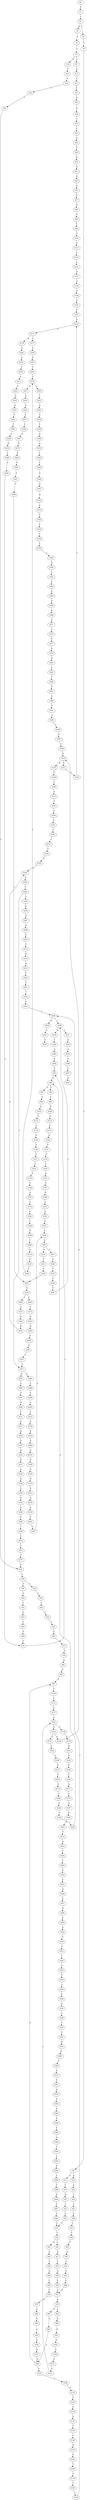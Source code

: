 strict digraph  {
	S0 -> S1 [ label = C ];
	S1 -> S2 [ label = C ];
	S2 -> S3 [ label = A ];
	S2 -> S4 [ label = T ];
	S3 -> S5 [ label = T ];
	S4 -> S6 [ label = T ];
	S5 -> S7 [ label = C ];
	S6 -> S8 [ label = C ];
	S7 -> S9 [ label = T ];
	S7 -> S10 [ label = G ];
	S8 -> S11 [ label = C ];
	S8 -> S12 [ label = G ];
	S9 -> S13 [ label = G ];
	S10 -> S14 [ label = T ];
	S11 -> S15 [ label = T ];
	S12 -> S16 [ label = A ];
	S13 -> S17 [ label = C ];
	S14 -> S18 [ label = C ];
	S15 -> S19 [ label = G ];
	S16 -> S20 [ label = T ];
	S17 -> S21 [ label = C ];
	S18 -> S22 [ label = C ];
	S19 -> S23 [ label = T ];
	S20 -> S24 [ label = C ];
	S21 -> S25 [ label = A ];
	S22 -> S26 [ label = T ];
	S23 -> S27 [ label = C ];
	S24 -> S28 [ label = G ];
	S25 -> S29 [ label = G ];
	S26 -> S30 [ label = C ];
	S27 -> S31 [ label = C ];
	S28 -> S32 [ label = T ];
	S29 -> S33 [ label = T ];
	S30 -> S34 [ label = T ];
	S31 -> S35 [ label = T ];
	S32 -> S36 [ label = T ];
	S33 -> S37 [ label = C ];
	S34 -> S38 [ label = T ];
	S34 -> S39 [ label = G ];
	S35 -> S40 [ label = A ];
	S35 -> S41 [ label = T ];
	S36 -> S42 [ label = T ];
	S37 -> S43 [ label = G ];
	S38 -> S44 [ label = C ];
	S39 -> S45 [ label = T ];
	S40 -> S46 [ label = C ];
	S41 -> S47 [ label = G ];
	S42 -> S48 [ label = G ];
	S43 -> S49 [ label = T ];
	S44 -> S50 [ label = T ];
	S45 -> S51 [ label = C ];
	S46 -> S52 [ label = T ];
	S47 -> S53 [ label = T ];
	S48 -> S54 [ label = T ];
	S49 -> S55 [ label = A ];
	S50 -> S56 [ label = C ];
	S51 -> S57 [ label = G ];
	S52 -> S58 [ label = A ];
	S53 -> S59 [ label = A ];
	S54 -> S60 [ label = A ];
	S55 -> S61 [ label = A ];
	S56 -> S62 [ label = G ];
	S57 -> S63 [ label = T ];
	S58 -> S64 [ label = C ];
	S59 -> S65 [ label = G ];
	S60 -> S66 [ label = G ];
	S61 -> S67 [ label = G ];
	S62 -> S68 [ label = G ];
	S63 -> S69 [ label = G ];
	S64 -> S70 [ label = C ];
	S65 -> S71 [ label = G ];
	S66 -> S71 [ label = G ];
	S67 -> S72 [ label = A ];
	S68 -> S73 [ label = A ];
	S69 -> S74 [ label = G ];
	S70 -> S75 [ label = A ];
	S71 -> S76 [ label = A ];
	S72 -> S77 [ label = C ];
	S73 -> S78 [ label = G ];
	S74 -> S79 [ label = T ];
	S75 -> S80 [ label = G ];
	S76 -> S81 [ label = G ];
	S76 -> S82 [ label = A ];
	S77 -> S83 [ label = G ];
	S78 -> S84 [ label = A ];
	S79 -> S85 [ label = A ];
	S80 -> S86 [ label = G ];
	S81 -> S87 [ label = A ];
	S82 -> S88 [ label = A ];
	S83 -> S89 [ label = G ];
	S84 -> S90 [ label = G ];
	S85 -> S91 [ label = T ];
	S85 -> S92 [ label = C ];
	S86 -> S93 [ label = A ];
	S87 -> S94 [ label = G ];
	S88 -> S95 [ label = G ];
	S89 -> S96 [ label = C ];
	S90 -> S97 [ label = G ];
	S91 -> S98 [ label = G ];
	S92 -> S99 [ label = C ];
	S93 -> S100 [ label = G ];
	S94 -> S101 [ label = T ];
	S94 -> S97 [ label = G ];
	S95 -> S102 [ label = G ];
	S96 -> S103 [ label = T ];
	S97 -> S104 [ label = T ];
	S98 -> S105 [ label = A ];
	S99 -> S106 [ label = G ];
	S100 -> S107 [ label = A ];
	S101 -> S108 [ label = C ];
	S102 -> S109 [ label = T ];
	S103 -> S110 [ label = C ];
	S104 -> S111 [ label = C ];
	S105 -> S112 [ label = G ];
	S106 -> S113 [ label = G ];
	S107 -> S94 [ label = G ];
	S108 -> S114 [ label = A ];
	S109 -> S115 [ label = C ];
	S110 -> S116 [ label = T ];
	S111 -> S117 [ label = C ];
	S112 -> S118 [ label = C ];
	S113 -> S119 [ label = T ];
	S114 -> S120 [ label = G ];
	S115 -> S121 [ label = C ];
	S116 -> S122 [ label = C ];
	S117 -> S123 [ label = C ];
	S118 -> S124 [ label = G ];
	S119 -> S125 [ label = G ];
	S120 -> S126 [ label = G ];
	S121 -> S123 [ label = C ];
	S122 -> S127 [ label = G ];
	S123 -> S128 [ label = A ];
	S123 -> S129 [ label = G ];
	S124 -> S130 [ label = G ];
	S125 -> S131 [ label = G ];
	S126 -> S132 [ label = A ];
	S127 -> S133 [ label = A ];
	S128 -> S134 [ label = G ];
	S129 -> S135 [ label = G ];
	S129 -> S136 [ label = A ];
	S130 -> S137 [ label = T ];
	S131 -> S138 [ label = T ];
	S132 -> S139 [ label = C ];
	S133 -> S140 [ label = A ];
	S134 -> S141 [ label = A ];
	S135 -> S142 [ label = A ];
	S136 -> S143 [ label = A ];
	S137 -> S144 [ label = C ];
	S138 -> S145 [ label = T ];
	S139 -> S146 [ label = C ];
	S140 -> S147 [ label = G ];
	S141 -> S148 [ label = G ];
	S142 -> S149 [ label = G ];
	S143 -> S150 [ label = A ];
	S143 -> S151 [ label = G ];
	S144 -> S152 [ label = G ];
	S145 -> S153 [ label = A ];
	S146 -> S154 [ label = A ];
	S147 -> S155 [ label = T ];
	S148 -> S156 [ label = C ];
	S149 -> S157 [ label = G ];
	S150 -> S158 [ label = G ];
	S151 -> S159 [ label = T ];
	S152 -> S160 [ label = C ];
	S153 -> S161 [ label = G ];
	S154 -> S162 [ label = G ];
	S155 -> S163 [ label = C ];
	S156 -> S164 [ label = C ];
	S157 -> S165 [ label = C ];
	S158 -> S166 [ label = T ];
	S159 -> S163 [ label = C ];
	S160 -> S167 [ label = A ];
	S161 -> S168 [ label = A ];
	S162 -> S169 [ label = T ];
	S163 -> S170 [ label = G ];
	S164 -> S171 [ label = A ];
	S165 -> S172 [ label = G ];
	S166 -> S173 [ label = G ];
	S167 -> S174 [ label = C ];
	S168 -> S175 [ label = A ];
	S169 -> S176 [ label = C ];
	S170 -> S177 [ label = C ];
	S170 -> S178 [ label = A ];
	S171 -> S179 [ label = C ];
	S172 -> S180 [ label = T ];
	S173 -> S181 [ label = T ];
	S174 -> S182 [ label = G ];
	S175 -> S183 [ label = G ];
	S176 -> S184 [ label = T ];
	S177 -> S185 [ label = G ];
	S178 -> S186 [ label = G ];
	S179 -> S187 [ label = G ];
	S180 -> S188 [ label = G ];
	S181 -> S189 [ label = C ];
	S182 -> S190 [ label = C ];
	S183 -> S191 [ label = G ];
	S184 -> S192 [ label = C ];
	S185 -> S193 [ label = G ];
	S186 -> S194 [ label = G ];
	S187 -> S195 [ label = G ];
	S188 -> S196 [ label = G ];
	S189 -> S197 [ label = G ];
	S190 -> S198 [ label = G ];
	S191 -> S199 [ label = G ];
	S192 -> S200 [ label = T ];
	S193 -> S201 [ label = C ];
	S194 -> S202 [ label = T ];
	S195 -> S203 [ label = T ];
	S196 -> S204 [ label = T ];
	S197 -> S205 [ label = T ];
	S198 -> S206 [ label = C ];
	S199 -> S207 [ label = G ];
	S200 -> S208 [ label = C ];
	S200 -> S209 [ label = G ];
	S201 -> S210 [ label = T ];
	S202 -> S211 [ label = A ];
	S203 -> S212 [ label = T ];
	S204 -> S85 [ label = A ];
	S205 -> S213 [ label = C ];
	S206 -> S214 [ label = G ];
	S207 -> S215 [ label = T ];
	S207 -> S216 [ label = G ];
	S208 -> S217 [ label = T ];
	S208 -> S218 [ label = G ];
	S209 -> S219 [ label = T ];
	S210 -> S220 [ label = A ];
	S210 -> S221 [ label = G ];
	S211 -> S222 [ label = T ];
	S212 -> S223 [ label = A ];
	S213 -> S224 [ label = G ];
	S214 -> S225 [ label = G ];
	S215 -> S226 [ label = C ];
	S216 -> S227 [ label = T ];
	S217 -> S228 [ label = G ];
	S218 -> S229 [ label = T ];
	S219 -> S230 [ label = A ];
	S220 -> S231 [ label = T ];
	S221 -> S232 [ label = G ];
	S222 -> S233 [ label = A ];
	S223 -> S234 [ label = C ];
	S224 -> S235 [ label = G ];
	S225 -> S236 [ label = C ];
	S226 -> S237 [ label = T ];
	S227 -> S238 [ label = C ];
	S228 -> S239 [ label = A ];
	S229 -> S240 [ label = G ];
	S231 -> S241 [ label = A ];
	S232 -> S242 [ label = A ];
	S233 -> S243 [ label = A ];
	S234 -> S244 [ label = T ];
	S235 -> S245 [ label = A ];
	S236 -> S210 [ label = T ];
	S237 -> S246 [ label = C ];
	S238 -> S247 [ label = C ];
	S239 -> S248 [ label = G ];
	S240 -> S249 [ label = G ];
	S241 -> S250 [ label = G ];
	S242 -> S251 [ label = A ];
	S243 -> S252 [ label = G ];
	S244 -> S253 [ label = G ];
	S245 -> S254 [ label = A ];
	S246 -> S255 [ label = T ];
	S247 -> S256 [ label = G ];
	S248 -> S257 [ label = T ];
	S249 -> S79 [ label = T ];
	S250 -> S258 [ label = T ];
	S251 -> S259 [ label = T ];
	S252 -> S260 [ label = T ];
	S253 -> S261 [ label = C ];
	S254 -> S262 [ label = C ];
	S255 -> S208 [ label = C ];
	S256 -> S263 [ label = C ];
	S256 -> S264 [ label = T ];
	S257 -> S265 [ label = A ];
	S258 -> S266 [ label = A ];
	S259 -> S267 [ label = G ];
	S260 -> S268 [ label = C ];
	S261 -> S269 [ label = A ];
	S262 -> S270 [ label = A ];
	S262 -> S271 [ label = T ];
	S263 -> S272 [ label = C ];
	S264 -> S273 [ label = C ];
	S266 -> S274 [ label = G ];
	S267 -> S275 [ label = G ];
	S268 -> S276 [ label = G ];
	S269 -> S277 [ label = G ];
	S270 -> S278 [ label = G ];
	S271 -> S279 [ label = G ];
	S271 -> S280 [ label = A ];
	S272 -> S281 [ label = G ];
	S273 -> S282 [ label = G ];
	S274 -> S283 [ label = C ];
	S275 -> S284 [ label = G ];
	S276 -> S285 [ label = T ];
	S277 -> S286 [ label = A ];
	S278 -> S287 [ label = G ];
	S279 -> S288 [ label = C ];
	S280 -> S289 [ label = C ];
	S281 -> S290 [ label = G ];
	S282 -> S291 [ label = G ];
	S283 -> S292 [ label = C ];
	S284 -> S293 [ label = G ];
	S285 -> S294 [ label = G ];
	S286 -> S295 [ label = C ];
	S287 -> S296 [ label = A ];
	S288 -> S297 [ label = A ];
	S289 -> S298 [ label = A ];
	S290 -> S299 [ label = A ];
	S291 -> S245 [ label = A ];
	S292 -> S300 [ label = G ];
	S293 -> S301 [ label = T ];
	S294 -> S74 [ label = G ];
	S295 -> S302 [ label = G ];
	S296 -> S303 [ label = A ];
	S297 -> S304 [ label = A ];
	S298 -> S305 [ label = A ];
	S299 -> S306 [ label = A ];
	S300 -> S307 [ label = A ];
	S301 -> S308 [ label = C ];
	S302 -> S309 [ label = G ];
	S303 -> S310 [ label = T ];
	S304 -> S311 [ label = C ];
	S305 -> S312 [ label = C ];
	S306 -> S313 [ label = C ];
	S307 -> S314 [ label = A ];
	S308 -> S247 [ label = C ];
	S309 -> S315 [ label = A ];
	S310 -> S316 [ label = A ];
	S311 -> S317 [ label = C ];
	S312 -> S318 [ label = G ];
	S313 -> S271 [ label = T ];
	S314 -> S319 [ label = A ];
	S315 -> S320 [ label = C ];
	S316 -> S321 [ label = G ];
	S317 -> S322 [ label = A ];
	S318 -> S323 [ label = A ];
	S319 -> S324 [ label = C ];
	S320 -> S325 [ label = A ];
	S321 -> S326 [ label = T ];
	S322 -> S327 [ label = G ];
	S323 -> S328 [ label = A ];
	S324 -> S329 [ label = C ];
	S325 -> S330 [ label = C ];
	S326 -> S331 [ label = C ];
	S327 -> S332 [ label = A ];
	S328 -> S333 [ label = A ];
	S329 -> S334 [ label = C ];
	S330 -> S335 [ label = A ];
	S331 -> S336 [ label = T ];
	S332 -> S337 [ label = A ];
	S333 -> S338 [ label = A ];
	S334 -> S339 [ label = C ];
	S335 -> S340 [ label = C ];
	S336 -> S341 [ label = C ];
	S337 -> S342 [ label = C ];
	S338 -> S343 [ label = C ];
	S339 -> S344 [ label = G ];
	S340 -> S345 [ label = C ];
	S341 -> S200 [ label = T ];
	S342 -> S346 [ label = A ];
	S343 -> S347 [ label = A ];
	S344 -> S348 [ label = A ];
	S345 -> S349 [ label = T ];
	S346 -> S350 [ label = G ];
	S347 -> S351 [ label = G ];
	S348 -> S352 [ label = C ];
	S349 -> S353 [ label = C ];
	S350 -> S354 [ label = C ];
	S351 -> S355 [ label = A ];
	S352 -> S356 [ label = T ];
	S353 -> S357 [ label = T ];
	S354 -> S358 [ label = C ];
	S355 -> S359 [ label = A ];
	S356 -> S360 [ label = A ];
	S357 -> S361 [ label = A ];
	S358 -> S362 [ label = G ];
	S359 -> S363 [ label = G ];
	S360 -> S364 [ label = G ];
	S361 -> S365 [ label = G ];
	S362 -> S366 [ label = T ];
	S363 -> S367 [ label = G ];
	S364 -> S368 [ label = A ];
	S365 -> S369 [ label = A ];
	S366 -> S370 [ label = C ];
	S367 -> S199 [ label = G ];
	S368 -> S371 [ label = A ];
	S369 -> S372 [ label = A ];
	S370 -> S373 [ label = C ];
	S371 -> S374 [ label = T ];
	S372 -> S375 [ label = C ];
	S373 -> S376 [ label = T ];
	S374 -> S377 [ label = C ];
	S375 -> S378 [ label = G ];
	S376 -> S30 [ label = C ];
	S377 -> S379 [ label = G ];
	S378 -> S380 [ label = A ];
	S379 -> S381 [ label = G ];
	S380 -> S382 [ label = G ];
	S381 -> S383 [ label = G ];
	S382 -> S384 [ label = G ];
	S383 -> S385 [ label = T ];
	S384 -> S386 [ label = T ];
	S385 -> S387 [ label = A ];
	S386 -> S388 [ label = G ];
	S387 -> S389 [ label = T ];
	S388 -> S390 [ label = T ];
	S389 -> S391 [ label = C ];
	S390 -> S392 [ label = C ];
	S391 -> S393 [ label = C ];
	S392 -> S394 [ label = C ];
	S393 -> S395 [ label = C ];
	S394 -> S396 [ label = C ];
	S395 -> S397 [ label = G ];
	S396 -> S398 [ label = T ];
	S397 -> S399 [ label = A ];
	S398 -> S400 [ label = G ];
	S399 -> S143 [ label = A ];
	S400 -> S401 [ label = T ];
	S401 -> S402 [ label = C ];
	S402 -> S31 [ label = C ];
}
